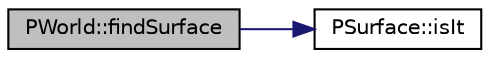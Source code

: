 digraph "PWorld::findSurface"
{
 // INTERACTIVE_SVG=YES
  edge [fontname="Helvetica",fontsize="10",labelfontname="Helvetica",labelfontsize="10"];
  node [fontname="Helvetica",fontsize="10",shape=record];
  rankdir="LR";
  Node1 [label="PWorld::findSurface",height=0.2,width=0.4,color="black", fillcolor="grey75", style="filled", fontcolor="black"];
  Node1 -> Node2 [color="midnightblue",fontsize="10",style="solid",fontname="Helvetica"];
  Node2 [label="PSurface::isIt",height=0.2,width=0.4,color="black", fillcolor="white", style="filled",URL="$d5/dd2/class_p_surface.html#a90806d36302da3020a276d9c8fbe0976"];
}
